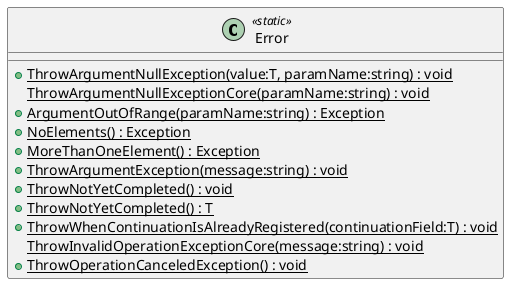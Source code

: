 @startuml
class Error <<static>> {
    + {static} ThrowArgumentNullException(value:T, paramName:string) : void
    {static} ThrowArgumentNullExceptionCore(paramName:string) : void
    + {static} ArgumentOutOfRange(paramName:string) : Exception
    + {static} NoElements() : Exception
    + {static} MoreThanOneElement() : Exception
    + {static} ThrowArgumentException(message:string) : void
    + {static} ThrowNotYetCompleted() : void
    + {static} ThrowNotYetCompleted() : T
    + {static} ThrowWhenContinuationIsAlreadyRegistered(continuationField:T) : void
    {static} ThrowInvalidOperationExceptionCore(message:string) : void
    + {static} ThrowOperationCanceledException() : void
}
@enduml
